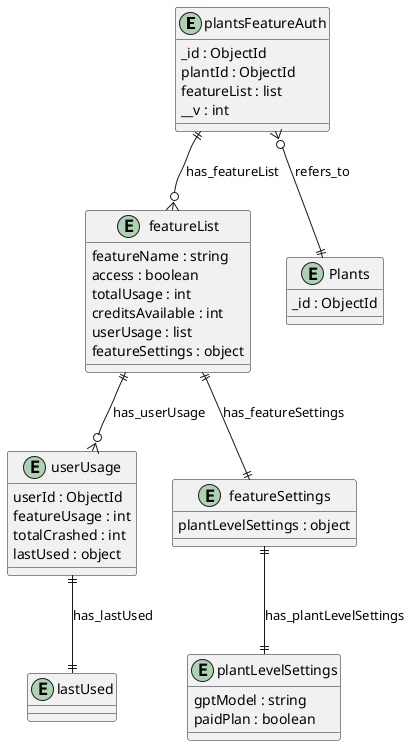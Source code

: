 @startuml plantsFeatureAuth_Diagram

entity "plantsFeatureAuth" as plantsFeatureAuth {
  _id : ObjectId
  plantId : ObjectId
  featureList : list
  __v : int
}

entity "featureList" as featureList {
  featureName : string
  access : boolean
  totalUsage : int
  creditsAvailable : int
  userUsage : list
  featureSettings : object
}

entity "userUsage" as userUsage {
  userId : ObjectId
  featureUsage : int
  totalCrashed : int
  lastUsed : object
}

entity "lastUsed" as lastUsed {
}

entity "featureSettings" as featureSettings {
  plantLevelSettings : object
}

entity "plantLevelSettings" as plantLevelSettings {
  gptModel : string
  paidPlan : boolean
}


' Shared Plant entity
entity "Plants" as Plants {
  _id : ObjectId
}

' Relationships
plantsFeatureAuth }o--|| Plants : refers_to
plantsFeatureAuth ||--o{ featureList : has_featureList
featureList ||--o{ userUsage : has_userUsage
userUsage ||--|| lastUsed : has_lastUsed
featureList ||--|| featureSettings : has_featureSettings
featureSettings ||--|| plantLevelSettings : has_plantLevelSettings
@enduml